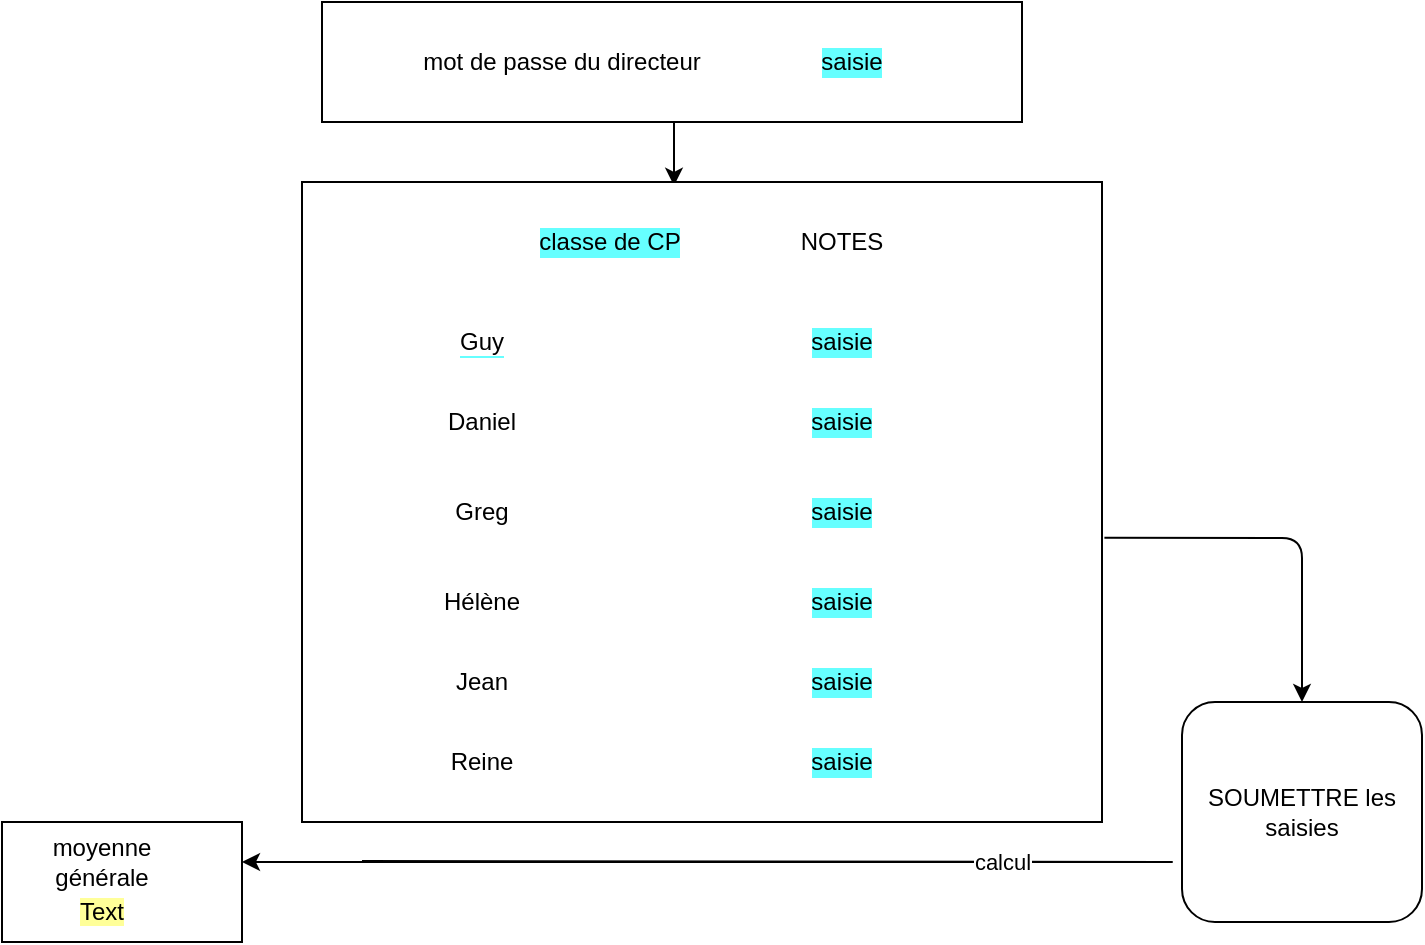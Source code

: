 <mxfile version="13.7.7" type="github"><diagram id="MiIbZpc-qtr3b9XEERJU" name="Page-1"><mxGraphModel dx="1350" dy="767" grid="1" gridSize="10" guides="1" tooltips="1" connect="1" arrows="1" fold="1" page="1" pageScale="1" pageWidth="827" pageHeight="1169" math="0" shadow="0"><root><mxCell id="0"/><mxCell id="1" parent="0"/><mxCell id="YFyi0iKZVTcOcj4l832p-4" style="edgeStyle=orthogonalEdgeStyle;rounded=0;orthogonalLoop=1;jettySize=auto;html=1;exitX=0.5;exitY=1;exitDx=0;exitDy=0;entryX=0.465;entryY=0.006;entryDx=0;entryDy=0;entryPerimeter=0;" edge="1" parent="1" source="YFyi0iKZVTcOcj4l832p-1" target="YFyi0iKZVTcOcj4l832p-5"><mxGeometry relative="1" as="geometry"><mxPoint x="405" y="280" as="targetPoint"/></mxGeometry></mxCell><mxCell id="YFyi0iKZVTcOcj4l832p-1" value="" style="rounded=0;whiteSpace=wrap;html=1;" vertex="1" parent="1"><mxGeometry x="230" y="130" width="350" height="60" as="geometry"/></mxCell><mxCell id="YFyi0iKZVTcOcj4l832p-2" value="mot de passe du directeur" style="text;html=1;strokeColor=none;fillColor=none;align=center;verticalAlign=middle;whiteSpace=wrap;rounded=0;" vertex="1" parent="1"><mxGeometry x="270" y="150" width="160" height="20" as="geometry"/></mxCell><UserObject label="" link="https://github.com/varinot/domBeginner" id="YFyi0iKZVTcOcj4l832p-5"><mxCell style="rounded=0;whiteSpace=wrap;html=1;" vertex="1" parent="1"><mxGeometry x="220" y="220" width="400" height="320" as="geometry"/></mxCell></UserObject><mxCell id="YFyi0iKZVTcOcj4l832p-6" value="saisie" style="text;html=1;strokeColor=none;fillColor=none;align=center;verticalAlign=middle;whiteSpace=wrap;rounded=0;labelBackgroundColor=#66FFFF;" vertex="1" parent="1"><mxGeometry x="450" y="150" width="90" height="20" as="geometry"/></mxCell><mxCell id="YFyi0iKZVTcOcj4l832p-7" value="classe de CP" style="text;html=1;strokeColor=none;fillColor=none;align=center;verticalAlign=middle;whiteSpace=wrap;rounded=0;labelBackgroundColor=#66FFFF;" vertex="1" parent="1"><mxGeometry x="334" y="240" width="80" height="20" as="geometry"/></mxCell><mxCell id="YFyi0iKZVTcOcj4l832p-8" value="Daniel" style="text;html=1;strokeColor=none;fillColor=none;align=center;verticalAlign=middle;whiteSpace=wrap;rounded=0;labelBackgroundColor=#FFFFFF;" vertex="1" parent="1"><mxGeometry x="250" y="330" width="120" height="20" as="geometry"/></mxCell><mxCell id="YFyi0iKZVTcOcj4l832p-9" value="Greg" style="text;html=1;strokeColor=none;fillColor=none;align=center;verticalAlign=middle;whiteSpace=wrap;rounded=0;labelBackgroundColor=#FFFFFF;" vertex="1" parent="1"><mxGeometry x="250" y="375" width="120" height="20" as="geometry"/></mxCell><mxCell id="YFyi0iKZVTcOcj4l832p-10" value="Hélène" style="text;html=1;strokeColor=none;fillColor=none;align=center;verticalAlign=middle;whiteSpace=wrap;rounded=0;labelBackgroundColor=#FFFFFF;" vertex="1" parent="1"><mxGeometry x="250" y="420" width="120" height="20" as="geometry"/></mxCell><mxCell id="YFyi0iKZVTcOcj4l832p-11" value="Jean" style="text;html=1;strokeColor=none;fillColor=none;align=center;verticalAlign=middle;whiteSpace=wrap;rounded=0;labelBackgroundColor=#FFFFFF;" vertex="1" parent="1"><mxGeometry x="250" y="460" width="120" height="20" as="geometry"/></mxCell><mxCell id="YFyi0iKZVTcOcj4l832p-14" value="Reine" style="text;html=1;strokeColor=none;fillColor=none;align=center;verticalAlign=middle;whiteSpace=wrap;rounded=0;labelBackgroundColor=#FFFFFF;" vertex="1" parent="1"><mxGeometry x="290" y="500" width="40" height="20" as="geometry"/></mxCell><mxCell id="YFyi0iKZVTcOcj4l832p-15" value="&lt;span style=&quot;background-color: rgb(255 , 255 , 255)&quot;&gt;Guy&lt;/span&gt;" style="text;html=1;strokeColor=none;fillColor=none;align=center;verticalAlign=middle;whiteSpace=wrap;rounded=0;labelBackgroundColor=#66FFFF;" vertex="1" parent="1"><mxGeometry x="290" y="290" width="40" height="20" as="geometry"/></mxCell><mxCell id="YFyi0iKZVTcOcj4l832p-16" value="saisie" style="text;html=1;strokeColor=none;fillColor=none;align=center;verticalAlign=middle;whiteSpace=wrap;rounded=0;labelBackgroundColor=#66FFFF;" vertex="1" parent="1"><mxGeometry x="445" y="290" width="90" height="20" as="geometry"/></mxCell><mxCell id="YFyi0iKZVTcOcj4l832p-17" value="saisie" style="text;html=1;strokeColor=none;fillColor=none;align=center;verticalAlign=middle;whiteSpace=wrap;rounded=0;labelBackgroundColor=#66FFFF;" vertex="1" parent="1"><mxGeometry x="445" y="330" width="90" height="20" as="geometry"/></mxCell><mxCell id="YFyi0iKZVTcOcj4l832p-18" value="saisie" style="text;html=1;strokeColor=none;fillColor=none;align=center;verticalAlign=middle;whiteSpace=wrap;rounded=0;labelBackgroundColor=#66FFFF;" vertex="1" parent="1"><mxGeometry x="445" y="375" width="90" height="20" as="geometry"/></mxCell><mxCell id="YFyi0iKZVTcOcj4l832p-20" value="saisie" style="text;html=1;strokeColor=none;fillColor=none;align=center;verticalAlign=middle;whiteSpace=wrap;rounded=0;labelBackgroundColor=#66FFFF;" vertex="1" parent="1"><mxGeometry x="445" y="420" width="90" height="20" as="geometry"/></mxCell><mxCell id="YFyi0iKZVTcOcj4l832p-21" value="saisie" style="text;html=1;strokeColor=none;fillColor=none;align=center;verticalAlign=middle;whiteSpace=wrap;rounded=0;labelBackgroundColor=#66FFFF;" vertex="1" parent="1"><mxGeometry x="445" y="460" width="90" height="20" as="geometry"/></mxCell><mxCell id="YFyi0iKZVTcOcj4l832p-22" value="saisie" style="text;html=1;strokeColor=none;fillColor=none;align=center;verticalAlign=middle;whiteSpace=wrap;rounded=0;labelBackgroundColor=#66FFFF;" vertex="1" parent="1"><mxGeometry x="445" y="500" width="90" height="20" as="geometry"/></mxCell><mxCell id="YFyi0iKZVTcOcj4l832p-23" value="NOTES" style="text;html=1;strokeColor=none;fillColor=none;align=center;verticalAlign=middle;whiteSpace=wrap;rounded=0;labelBackgroundColor=#FFFFFF;" vertex="1" parent="1"><mxGeometry x="470" y="240" width="40" height="20" as="geometry"/></mxCell><mxCell id="YFyi0iKZVTcOcj4l832p-24" value="SOUMETTRE les saisies" style="rounded=1;whiteSpace=wrap;html=1;labelBackgroundColor=#FFFFFF;" vertex="1" parent="1"><mxGeometry x="660" y="480" width="120" height="110" as="geometry"/></mxCell><mxCell id="YFyi0iKZVTcOcj4l832p-27" value="" style="rounded=0;whiteSpace=wrap;html=1;labelBackgroundColor=#FFFFFF;" vertex="1" parent="1"><mxGeometry x="70" y="540" width="120" height="60" as="geometry"/></mxCell><mxCell id="YFyi0iKZVTcOcj4l832p-29" value="" style="endArrow=classic;html=1;" edge="1" parent="1"><mxGeometry relative="1" as="geometry"><mxPoint x="250" y="559.5" as="sourcePoint"/><mxPoint x="190" y="560" as="targetPoint"/><Array as="points"><mxPoint x="660" y="560"/></Array></mxGeometry></mxCell><mxCell id="YFyi0iKZVTcOcj4l832p-30" value="calcul " style="edgeLabel;resizable=0;html=1;align=center;verticalAlign=middle;" connectable="0" vertex="1" parent="YFyi0iKZVTcOcj4l832p-29"><mxGeometry relative="1" as="geometry"><mxPoint x="-60" as="offset"/></mxGeometry></mxCell><mxCell id="YFyi0iKZVTcOcj4l832p-32" value="moyenne générale" style="text;html=1;strokeColor=none;fillColor=none;align=center;verticalAlign=middle;whiteSpace=wrap;rounded=0;labelBackgroundColor=#FFFFFF;" vertex="1" parent="1"><mxGeometry x="100" y="550" width="40" height="20" as="geometry"/></mxCell><mxCell id="YFyi0iKZVTcOcj4l832p-34" value="&lt;span style=&quot;background-color: rgb(255 , 255 , 153)&quot;&gt;Text&lt;/span&gt;" style="text;html=1;strokeColor=none;fillColor=none;align=center;verticalAlign=middle;whiteSpace=wrap;rounded=0;labelBackgroundColor=#FFFFFF;" vertex="1" parent="1"><mxGeometry x="100" y="575" width="40" height="20" as="geometry"/></mxCell><mxCell id="YFyi0iKZVTcOcj4l832p-36" value="" style="endArrow=classic;html=1;entryX=0.5;entryY=0;entryDx=0;entryDy=0;exitX=1.003;exitY=0.556;exitDx=0;exitDy=0;exitPerimeter=0;" edge="1" parent="1" source="YFyi0iKZVTcOcj4l832p-5" target="YFyi0iKZVTcOcj4l832p-24"><mxGeometry width="50" height="50" relative="1" as="geometry"><mxPoint x="720" y="339" as="sourcePoint"/><mxPoint x="720" y="339" as="targetPoint"/><Array as="points"><mxPoint x="720" y="398"/></Array></mxGeometry></mxCell></root></mxGraphModel></diagram></mxfile>